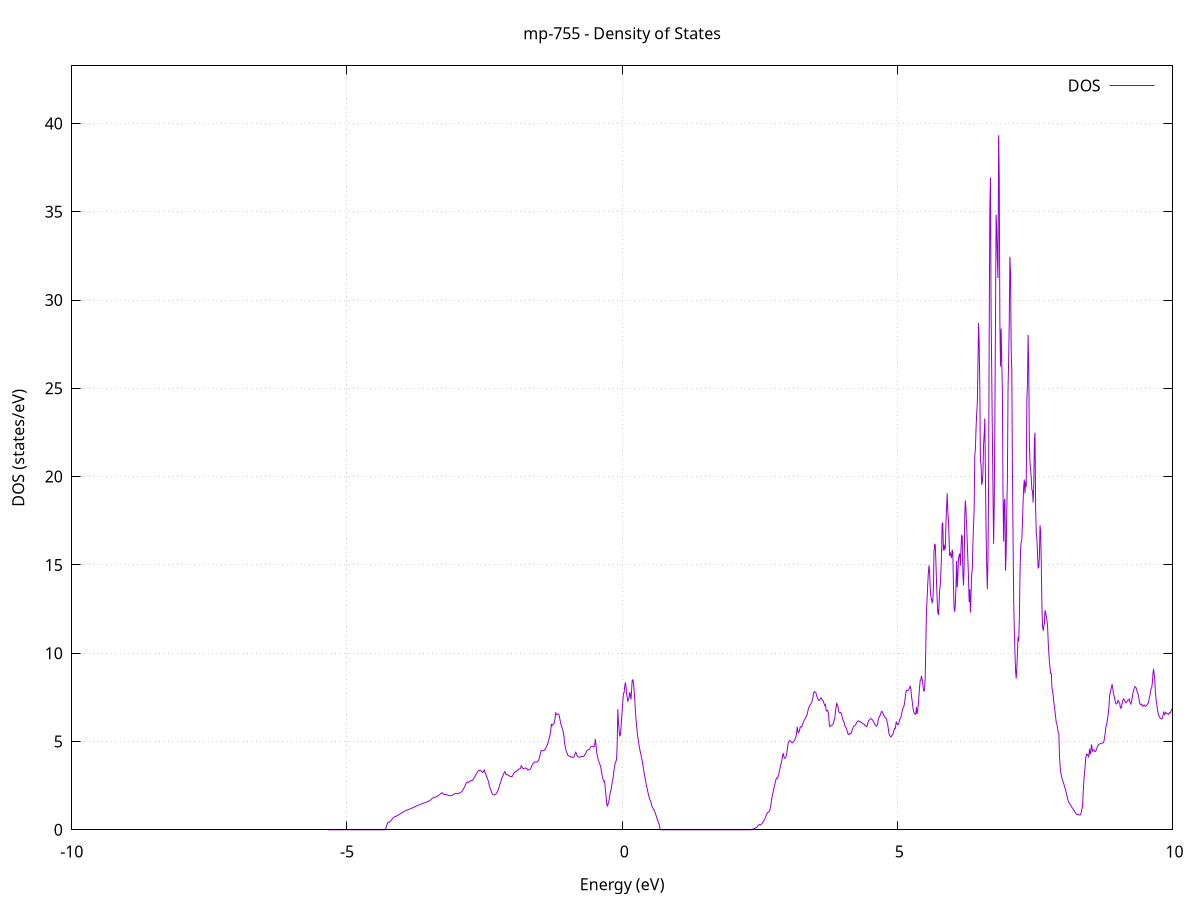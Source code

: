 set title 'mp-755 - Density of States'
set xlabel 'Energy (eV)'
set ylabel 'DOS (states/eV)'
set grid
set xrange [-10:10]
set yrange [0:43.258]
set xzeroaxis lt -1
set terminal png size 800,600
set output 'mp-755_dos_gnuplot.png'
plot '-' using 1:2 with lines title 'DOS'
-5.356000 0.000000
-5.344600 0.000000
-5.333200 0.000000
-5.321800 0.000000
-5.310400 0.000000
-5.299000 0.000000
-5.287600 0.000000
-5.276200 0.000000
-5.264800 0.000000
-5.253400 0.000000
-5.242000 0.000000
-5.230600 0.000000
-5.219200 0.000000
-5.207800 0.000000
-5.196400 0.000000
-5.185000 0.000000
-5.173600 0.000000
-5.162200 0.000000
-5.150900 0.000000
-5.139500 0.000000
-5.128100 0.000000
-5.116700 0.000000
-5.105300 0.000000
-5.093900 0.000000
-5.082500 0.000000
-5.071100 0.000000
-5.059700 0.000000
-5.048300 0.000000
-5.036900 0.000000
-5.025500 0.000000
-5.014100 0.000000
-5.002700 0.000000
-4.991300 0.000000
-4.979900 0.000000
-4.968500 0.000000
-4.957100 0.000000
-4.945700 0.000000
-4.934300 0.000000
-4.922900 0.000000
-4.911500 0.000000
-4.900100 0.000000
-4.888700 0.000000
-4.877300 0.000000
-4.865900 0.000000
-4.854500 0.000000
-4.843100 0.000000
-4.831700 0.000000
-4.820300 0.000000
-4.808900 0.000000
-4.797500 0.000000
-4.786100 0.000000
-4.774700 0.000000
-4.763300 0.000000
-4.751900 0.000000
-4.740500 0.000000
-4.729100 0.000000
-4.717700 0.000000
-4.706300 0.000000
-4.694900 0.000000
-4.683500 0.000000
-4.672100 0.000000
-4.660700 0.000000
-4.649300 0.000000
-4.637900 0.000000
-4.626500 0.000000
-4.615100 0.000000
-4.603700 0.000000
-4.592300 0.000000
-4.580900 0.000000
-4.569500 0.000000
-4.558100 0.000000
-4.546700 0.000000
-4.535300 0.000000
-4.523900 0.000000
-4.512500 0.000000
-4.501100 0.000000
-4.489700 0.000000
-4.478300 0.000000
-4.466900 0.000000
-4.455500 0.000000
-4.444100 0.000000
-4.432700 0.000000
-4.421300 0.000000
-4.409900 0.000000
-4.398500 0.000000
-4.387100 0.000000
-4.375700 0.000000
-4.364300 0.000000
-4.352900 0.000000
-4.341500 0.000000
-4.330100 0.000000
-4.318700 0.000100
-4.307300 0.021400
-4.295900 0.078600
-4.284500 0.171800
-4.273100 0.289800
-4.261800 0.394700
-4.250400 0.425100
-4.239000 0.434200
-4.227600 0.433100
-4.216200 0.471300
-4.204800 0.511600
-4.193400 0.553000
-4.182000 0.595300
-4.170600 0.637700
-4.159200 0.676100
-4.147800 0.709000
-4.136400 0.732800
-4.125000 0.746000
-4.113600 0.761300
-4.102200 0.775400
-4.090800 0.791000
-4.079400 0.809000
-4.068000 0.829800
-4.056600 0.852000
-4.045200 0.874800
-4.033800 0.897700
-4.022400 0.920500
-4.011000 0.943500
-3.999600 0.966900
-3.988200 0.989900
-3.976800 1.011800
-3.965400 1.032500
-3.954000 1.049900
-3.942600 1.066700
-3.931200 1.085300
-3.919800 1.101800
-3.908400 1.115600
-3.897000 1.128300
-3.885600 1.141800
-3.874200 1.156600
-3.862800 1.171100
-3.851400 1.185300
-3.840000 1.199200
-3.828600 1.213400
-3.817200 1.228500
-3.805800 1.244400
-3.794400 1.260800
-3.783000 1.277800
-3.771600 1.295500
-3.760200 1.313600
-3.748800 1.331400
-3.737400 1.348400
-3.726000 1.364300
-3.714600 1.379300
-3.703200 1.393400
-3.691800 1.408800
-3.680400 1.423700
-3.669000 1.438200
-3.657600 1.452400
-3.646200 1.466500
-3.634800 1.480100
-3.623400 1.492400
-3.612000 1.504000
-3.600600 1.515800
-3.589200 1.528400
-3.577800 1.541700
-3.566400 1.555400
-3.555000 1.569600
-3.543600 1.584300
-3.532200 1.599300
-3.520800 1.614500
-3.509400 1.629800
-3.498000 1.645300
-3.486600 1.669300
-3.475200 1.703700
-3.463800 1.744400
-3.452400 1.776400
-3.441000 1.798500
-3.429600 1.812700
-3.418200 1.825100
-3.406800 1.835800
-3.395400 1.845400
-3.384000 1.866700
-3.372600 1.886300
-3.361300 1.903700
-3.349900 1.917200
-3.338500 1.936700
-3.327100 1.962400
-3.315700 1.991600
-3.304300 2.022900
-3.292900 2.056200
-3.281500 2.086200
-3.270100 2.096300
-3.258700 2.058600
-3.247300 2.010700
-3.235900 1.995500
-3.224500 2.006000
-3.213100 2.010700
-3.201700 1.998300
-3.190300 1.985200
-3.178900 1.971000
-3.167500 1.957100
-3.156100 1.944300
-3.144700 1.934600
-3.133300 1.928000
-3.121900 1.927400
-3.110500 1.929300
-3.099100 1.937900
-3.087700 1.954300
-3.076300 1.975500
-3.064900 1.999200
-3.053500 2.025300
-3.042100 2.042100
-3.030700 2.049300
-3.019300 2.052300
-3.007900 2.046100
-2.996500 2.042800
-2.985100 2.042700
-2.973700 2.054000
-2.962300 2.070000
-2.950900 2.087700
-2.939500 2.106100
-2.928100 2.126800
-2.916700 2.155900
-2.905300 2.200400
-2.893900 2.256300
-2.882500 2.310300
-2.871100 2.370800
-2.859700 2.442000
-2.848300 2.525700
-2.836900 2.621300
-2.825500 2.685200
-2.814100 2.704600
-2.802700 2.687800
-2.791300 2.686600
-2.779900 2.708200
-2.768500 2.748400
-2.757100 2.779700
-2.745700 2.780300
-2.734300 2.775700
-2.722900 2.790300
-2.711500 2.826200
-2.700100 2.880300
-2.688700 2.954600
-2.677300 3.006800
-2.665900 3.061400
-2.654500 3.145500
-2.643100 3.203700
-2.631700 3.264300
-2.620300 3.312000
-2.608900 3.346100
-2.597500 3.367100
-2.586100 3.374700
-2.574700 3.370100
-2.563300 3.339700
-2.551900 3.303300
-2.540500 3.253000
-2.529100 3.258200
-2.517700 3.307900
-2.506300 3.385800
-2.494900 3.285400
-2.483500 3.186300
-2.472200 3.096700
-2.460800 3.000400
-2.449400 2.901700
-2.438000 2.808500
-2.426600 2.721200
-2.415200 2.507800
-2.403800 2.407800
-2.392400 2.306800
-2.381000 2.204100
-2.369600 2.100900
-2.358200 2.023000
-2.346800 1.984300
-2.335400 1.978800
-2.324000 1.981200
-2.312600 1.989900
-2.301200 2.005800
-2.289800 2.033600
-2.278400 2.086500
-2.267000 2.152100
-2.255600 2.226300
-2.244200 2.322600
-2.232800 2.455200
-2.221400 2.577900
-2.210000 2.684800
-2.198600 2.803900
-2.187200 2.911800
-2.175800 3.006900
-2.164400 3.072600
-2.153000 3.161800
-2.141600 3.253700
-2.130200 3.294100
-2.118800 3.199700
-2.107400 3.128600
-2.096000 3.120400
-2.084600 3.126500
-2.073200 3.101500
-2.061800 3.065600
-2.050400 3.043300
-2.039000 3.031300
-2.027600 3.020200
-2.016200 3.012200
-2.004800 3.010100
-1.993400 3.039300
-1.982000 3.117700
-1.970600 3.188600
-1.959200 3.237500
-1.947800 3.264600
-1.936400 3.278600
-1.925000 3.307400
-1.913600 3.336700
-1.902200 3.363600
-1.890800 3.393300
-1.879400 3.438200
-1.868000 3.444600
-1.856600 3.445800
-1.845200 3.485300
-1.833800 3.624900
-1.822400 3.590300
-1.811000 3.496000
-1.799600 3.471500
-1.788200 3.465000
-1.776800 3.482200
-1.765400 3.499700
-1.754000 3.493300
-1.742600 3.482900
-1.731200 3.460900
-1.719800 3.427900
-1.708400 3.375300
-1.697000 3.396800
-1.685600 3.404300
-1.674200 3.417800
-1.662800 3.457200
-1.651400 3.528000
-1.640000 3.622200
-1.628600 3.715200
-1.617200 3.753900
-1.605800 3.793300
-1.594400 3.828600
-1.583000 3.837800
-1.571700 3.836300
-1.560300 3.829600
-1.548900 3.836500
-1.537500 3.860700
-1.526100 3.901200
-1.514700 3.959200
-1.503300 4.083700
-1.491900 4.234300
-1.480500 4.386500
-1.469100 4.489000
-1.457700 4.492600
-1.446300 4.473100
-1.434900 4.471100
-1.423500 4.482400
-1.412100 4.508700
-1.400700 4.546800
-1.389300 4.614500
-1.377900 4.691700
-1.366500 4.762500
-1.355100 4.843700
-1.343700 4.965600
-1.332300 5.105900
-1.320900 5.255600
-1.309500 5.415900
-1.298100 5.576100
-1.286700 5.994600
-1.275300 5.887000
-1.263900 5.924400
-1.252500 5.998100
-1.241100 6.004800
-1.229700 6.090200
-1.218300 6.329200
-1.206900 6.650400
-1.195500 6.520300
-1.184100 6.535400
-1.172700 6.550500
-1.161300 6.556300
-1.149900 6.526000
-1.138500 6.402400
-1.127100 6.198800
-1.115700 6.020800
-1.104300 5.890000
-1.092900 5.798700
-1.081500 5.674400
-1.070100 5.544300
-1.058700 5.313400
-1.047300 4.948700
-1.035900 4.750500
-1.024500 4.555400
-1.013100 4.427900
-1.001700 4.353200
-0.990300 4.239500
-0.978900 4.194500
-0.967500 4.175300
-0.956100 4.172200
-0.944700 4.168000
-0.933300 4.123400
-0.921900 4.129700
-0.910500 4.125200
-0.899100 4.102200
-0.887700 4.100300
-0.876300 4.125700
-0.864900 4.202000
-0.853500 4.337400
-0.842100 4.393800
-0.830700 4.304100
-0.819300 4.203200
-0.807900 4.147700
-0.796500 4.124700
-0.785100 4.116300
-0.773700 4.107300
-0.762300 4.114800
-0.750900 4.139300
-0.739500 4.154600
-0.728100 4.149000
-0.716700 4.156800
-0.705300 4.151100
-0.693900 4.169000
-0.682600 4.224000
-0.671200 4.274200
-0.659800 4.350500
-0.648400 4.440600
-0.637000 4.495800
-0.625600 4.517000
-0.614200 4.532100
-0.602800 4.545300
-0.591400 4.575700
-0.580000 4.632100
-0.568600 4.708200
-0.557200 4.727600
-0.545800 4.733000
-0.534400 4.721800
-0.523000 4.688800
-0.511600 4.697000
-0.500200 4.760300
-0.488800 5.135100
-0.477400 4.920100
-0.466000 4.449700
-0.454600 4.252600
-0.443200 4.109100
-0.431800 3.942500
-0.420400 3.830900
-0.409000 3.737500
-0.397600 3.653800
-0.386200 3.494000
-0.374800 3.282800
-0.363400 3.082600
-0.352000 2.914200
-0.340600 2.791600
-0.329200 2.732200
-0.317800 2.753100
-0.306400 2.317200
-0.295000 1.998900
-0.283600 1.589000
-0.272200 1.346700
-0.260800 1.387700
-0.249400 1.535100
-0.238000 1.672600
-0.226600 1.878600
-0.215200 2.117800
-0.203800 2.204700
-0.192400 2.454600
-0.181000 2.689900
-0.169600 2.841200
-0.158200 3.123800
-0.146800 3.380900
-0.135400 3.629600
-0.124000 3.796600
-0.112600 3.870800
-0.101200 4.000800
-0.089800 4.860700
-0.078400 6.832100
-0.067000 6.108800
-0.055600 5.654300
-0.044200 5.319900
-0.032800 5.350000
-0.021400 5.760900
-0.010000 6.279400
0.001400 6.802800
0.012800 7.283500
0.024200 7.717100
0.035600 7.769500
0.047000 8.120300
0.058400 8.342200
0.069800 8.098800
0.081200 7.712100
0.092600 7.478600
0.104000 7.283600
0.115400 7.368200
0.126800 7.509600
0.138200 7.795500
0.149600 7.586100
0.161000 7.386100
0.172400 7.953600
0.183800 8.477000
0.195200 8.492700
0.206600 8.302100
0.217900 7.862300
0.229300 7.354700
0.240700 6.740500
0.252100 6.238100
0.263500 5.846200
0.274900 5.507800
0.286300 5.218400
0.297700 4.976900
0.309100 4.751000
0.320500 4.552700
0.331900 4.385200
0.343300 4.230300
0.354700 4.057200
0.366100 3.879300
0.377500 3.644400
0.388900 3.426500
0.400300 3.216500
0.411700 3.024000
0.423100 2.818500
0.434500 2.622300
0.445900 2.440500
0.457300 2.287500
0.468700 2.119600
0.480100 1.966600
0.491500 1.829700
0.502900 1.715700
0.514300 1.658500
0.525700 1.528300
0.537100 1.397700
0.548500 1.283000
0.559900 1.229400
0.571300 1.163300
0.582700 1.089000
0.594100 1.007900
0.605500 0.910300
0.616900 0.810000
0.628300 0.689800
0.639700 0.584600
0.651100 0.491800
0.662500 0.403800
0.673900 0.283900
0.685300 0.106000
0.696700 0.011400
0.708100 0.000000
0.719500 0.000000
0.730900 0.000000
0.742300 0.000000
0.753700 0.000000
0.765100 0.000000
0.776500 0.000000
0.787900 0.000000
0.799300 0.000000
0.810700 0.000000
0.822100 0.000000
0.833500 0.000000
0.844900 0.000000
0.856300 0.000000
0.867700 0.000000
0.879100 0.000000
0.890500 0.000000
0.901900 0.000000
0.913300 0.000000
0.924700 0.000000
0.936100 0.000000
0.947500 0.000000
0.958900 0.000000
0.970300 0.000000
0.981700 0.000000
0.993100 0.000000
1.004500 0.000000
1.015900 0.000000
1.027300 0.000000
1.038700 0.000000
1.050100 0.000000
1.061500 0.000000
1.072900 0.000000
1.084300 0.000000
1.095700 0.000000
1.107000 0.000000
1.118400 0.000000
1.129800 0.000000
1.141200 0.000000
1.152600 0.000000
1.164000 0.000000
1.175400 0.000000
1.186800 0.000000
1.198200 0.000000
1.209600 0.000000
1.221000 0.000000
1.232400 0.000000
1.243800 0.000000
1.255200 0.000000
1.266600 0.000000
1.278000 0.000000
1.289400 0.000000
1.300800 0.000000
1.312200 0.000000
1.323600 0.000000
1.335000 0.000000
1.346400 0.000000
1.357800 0.000000
1.369200 0.000000
1.380600 0.000000
1.392000 0.000000
1.403400 0.000000
1.414800 0.000000
1.426200 0.000000
1.437600 0.000000
1.449000 0.000000
1.460400 0.000000
1.471800 0.000000
1.483200 0.000000
1.494600 0.000000
1.506000 0.000000
1.517400 0.000000
1.528800 0.000000
1.540200 0.000000
1.551600 0.000000
1.563000 0.000000
1.574400 0.000000
1.585800 0.000000
1.597200 0.000000
1.608600 0.000000
1.620000 0.000000
1.631400 0.000000
1.642800 0.000000
1.654200 0.000000
1.665600 0.000000
1.677000 0.000000
1.688400 0.000000
1.699800 0.000000
1.711200 0.000000
1.722600 0.000000
1.734000 0.000000
1.745400 0.000000
1.756800 0.000000
1.768200 0.000000
1.779600 0.000000
1.791000 0.000000
1.802400 0.000000
1.813800 0.000000
1.825200 0.000000
1.836600 0.000000
1.848000 0.000000
1.859400 0.000000
1.870800 0.000000
1.882200 0.000000
1.893600 0.000000
1.905000 0.000000
1.916400 0.000000
1.927800 0.000000
1.939200 0.000000
1.950600 0.000000
1.962000 0.000000
1.973400 0.000000
1.984800 0.000000
1.996200 0.000000
2.007500 0.000000
2.018900 0.000000
2.030300 0.000000
2.041700 0.000000
2.053100 0.000000
2.064500 0.000000
2.075900 0.000000
2.087300 0.000000
2.098700 0.000000
2.110100 0.000000
2.121500 0.000000
2.132900 0.000000
2.144300 0.000000
2.155700 0.000000
2.167100 0.000000
2.178500 0.000000
2.189900 0.000000
2.201300 0.000000
2.212700 0.000000
2.224100 0.000000
2.235500 0.000000
2.246900 0.000000
2.258300 0.000000
2.269700 0.000000
2.281100 0.000000
2.292500 0.000000
2.303900 0.000000
2.315300 0.000000
2.326700 0.001200
2.338100 0.005100
2.349500 0.011700
2.360900 0.021100
2.372300 0.032300
2.383700 0.044700
2.395100 0.058300
2.406500 0.073000
2.417900 0.089000
2.429300 0.106000
2.440700 0.124300
2.452100 0.143700
2.463500 0.209600
2.474900 0.262200
2.486300 0.285600
2.497700 0.293400
2.509100 0.268900
2.520500 0.280200
2.531900 0.319900
2.543300 0.365100
2.554700 0.414600
2.566100 0.468400
2.577500 0.527300
2.588900 0.593700
2.600300 0.667800
2.611700 0.761900
2.623100 0.855300
2.634500 0.929000
2.645900 0.983400
2.657300 0.994100
2.668700 1.013100
2.680100 1.089900
2.691500 1.225300
2.702900 1.419400
2.714300 1.667700
2.725700 1.889400
2.737100 2.060200
2.748500 2.214700
2.759900 2.373100
2.771300 2.533000
2.782700 2.693600
2.794100 2.846200
2.805500 2.923700
2.816900 2.901400
2.828300 2.960700
2.839700 3.062000
2.851100 3.237200
2.862500 3.406000
2.873900 3.566700
2.885300 3.718300
2.896600 3.855900
2.908000 4.024500
2.919400 4.268800
2.930800 4.305700
2.942200 4.096200
2.953600 4.041400
2.965000 4.061100
2.976400 4.126600
2.987800 4.266800
2.999200 4.514700
3.010600 4.801800
3.022000 4.954800
3.033400 5.029700
3.044800 5.057500
3.056200 5.018800
3.067600 4.999400
3.079000 4.940800
3.090400 4.915700
3.101800 4.952700
3.113200 4.987800
3.124600 5.030800
3.136000 5.101900
3.147400 5.192900
3.158800 5.259600
3.170200 5.492500
3.181600 5.828600
3.193000 5.554200
3.204400 5.486300
3.215800 5.541100
3.227200 5.696100
3.238600 5.831900
3.250000 5.834500
3.261400 5.819700
3.272800 5.907600
3.284200 6.017500
3.295600 6.110200
3.307000 6.190400
3.318400 6.262100
3.329800 6.330800
3.341200 6.392200
3.352600 6.454200
3.364000 6.561000
3.375400 6.737200
3.386800 6.877500
3.398200 6.959500
3.409600 7.045300
3.421000 7.096900
3.432400 7.147800
3.443800 7.214900
3.455200 7.326800
3.466600 7.491700
3.478000 7.722300
3.489400 7.821000
3.500800 7.795000
3.512200 7.789200
3.523600 7.734100
3.535000 7.578900
3.546400 7.471900
3.557800 7.397100
3.569200 7.335700
3.580600 7.323900
3.592000 7.362200
3.603400 7.445100
3.614800 7.473200
3.626200 7.420300
3.637600 7.344000
3.649000 7.323000
3.660400 7.205300
3.671800 7.118100
3.683200 7.029400
3.694600 7.085900
3.706000 6.779400
3.717400 6.722700
3.728800 6.770500
3.740200 6.725800
3.751600 6.506500
3.763000 6.013300
3.774400 5.839500
3.785800 5.868400
3.797100 5.893600
3.808500 5.922700
3.819900 5.931800
3.831300 5.980800
3.842700 6.084200
3.854100 6.232800
3.865500 6.360200
3.876900 6.748800
3.888300 6.940000
3.899700 7.188600
3.911100 7.043300
3.922500 6.972800
3.933900 6.709200
3.945300 6.640800
3.956700 6.618100
3.968100 6.648800
3.979500 6.612600
3.990900 6.491000
4.002300 6.309300
4.013700 6.210300
4.025100 6.139000
4.036500 6.064600
4.047900 5.863500
4.059300 5.831400
4.070700 5.763700
4.082100 5.646900
4.093500 5.534500
4.104900 5.417300
4.116300 5.393500
4.127700 5.439900
4.139100 5.442900
4.150500 5.428500
4.161900 5.477400
4.173300 5.573100
4.184700 5.679000
4.196100 5.788900
4.207500 5.859600
4.218900 5.885100
4.230300 5.910500
4.241700 5.943200
4.253100 6.019900
4.264500 6.082600
4.275900 6.150900
4.287300 6.164100
4.298700 6.173400
4.310100 6.126700
4.321500 6.100200
4.332900 6.116800
4.344300 6.093600
4.355700 6.043200
4.367100 6.039500
4.378500 6.007300
4.389900 5.985900
4.401300 5.958700
4.412700 5.900100
4.424100 5.893200
4.435500 5.863800
4.446900 5.849100
4.458300 5.937600
4.469700 6.101400
4.481100 6.188900
4.492500 6.225700
4.503900 6.261200
4.515300 6.296400
4.526700 6.285900
4.538100 6.259400
4.549500 6.206100
4.560900 6.164300
4.572300 6.102500
4.583700 6.015900
4.595100 5.958200
4.606500 5.898600
4.617900 5.861200
4.629300 5.900800
4.640700 5.970300
4.652100 6.201000
4.663500 6.334600
4.674900 6.402200
4.686200 6.470100
4.697600 6.575200
4.709000 6.686200
4.720400 6.700900
4.731800 6.642000
4.743200 6.562800
4.754600 6.478700
4.766000 6.426800
4.777400 6.344200
4.788800 6.325400
4.800200 6.301800
4.811600 6.144000
4.823000 6.005900
4.834400 5.764600
4.845800 5.484200
4.857200 5.365500
4.868600 5.304900
4.880000 5.253500
4.891400 5.280300
4.902800 5.347000
4.914200 5.399100
4.925600 5.477800
4.937000 5.612900
4.948400 5.744800
4.959800 5.719300
4.971200 5.915800
4.982600 6.132400
4.994000 6.017700
5.005400 5.946300
5.016800 5.962300
5.028200 6.046100
5.039600 6.210900
5.051000 6.285600
5.062400 6.340600
5.073800 6.482400
5.085200 6.678700
5.096600 6.821200
5.108000 6.934100
5.119400 6.994000
5.130800 7.168000
5.142200 7.445600
5.153600 7.747800
5.165000 7.894300
5.176400 7.883000
5.187800 7.868800
5.199200 7.918100
5.210600 7.967000
5.222000 8.001700
5.233400 8.154800
5.244800 8.029300
5.256200 7.580600
5.267600 7.345000
5.279000 7.047900
5.290400 6.772500
5.301800 6.637700
5.313200 6.596700
5.324600 6.539800
5.336000 6.589900
5.347400 6.950400
5.358800 6.555000
5.370200 6.764300
5.381600 7.099100
5.393000 7.598800
5.404400 8.071100
5.415800 8.456500
5.427200 8.475600
5.438600 8.717000
5.450000 8.493000
5.461400 8.318400
5.472800 7.964200
5.484200 7.827800
5.495600 7.976900
5.507000 8.656500
5.518400 10.455100
5.529800 12.379500
5.541200 13.102800
5.552600 13.889900
5.564000 14.556800
5.575400 14.977100
5.586700 14.566000
5.598100 13.680200
5.609500 13.196000
5.620900 13.071900
5.632300 12.862400
5.643700 12.934400
5.655100 13.672900
5.666500 15.759200
5.677900 16.168900
5.689300 16.139100
5.700700 15.216100
5.712100 14.023100
5.723500 13.100700
5.734900 12.305200
5.746300 12.174900
5.757700 12.686300
5.769100 13.559900
5.780500 13.844600
5.791900 14.660500
5.803300 15.541500
5.814700 17.314300
5.826100 17.392200
5.837500 15.821500
5.848900 16.145700
5.860300 15.873500
5.871700 15.937900
5.883100 17.299000
5.894500 18.186400
5.905900 19.057300
5.917300 18.009400
5.928700 17.602000
5.940100 16.512900
5.951500 15.504700
5.962900 15.711000
5.974300 15.553000
5.985700 15.396300
5.997100 15.863400
6.008500 15.666500
6.019900 13.838700
6.031300 12.572100
6.042700 12.343400
6.054100 12.728200
6.065500 13.778100
6.076900 15.226400
6.088300 13.728100
6.099700 14.336300
6.111100 15.338700
6.122500 15.532900
6.133900 15.647500
6.145300 14.947500
6.156700 15.914400
6.168100 16.697900
6.179500 16.618400
6.190900 14.509800
6.202300 13.833600
6.213700 14.837700
6.225100 17.780500
6.236500 18.647800
6.247900 18.117200
6.259300 17.246800
6.270700 16.260300
6.282100 15.286300
6.293500 14.265600
6.304900 12.904600
6.316300 13.617600
6.327700 12.302000
6.339100 13.299100
6.350500 14.474700
6.361900 14.730700
6.373300 16.201000
6.384700 17.211200
6.396100 18.158700
6.407500 21.172900
6.418900 21.580300
6.430300 22.714300
6.441700 23.530500
6.453100 24.119500
6.464500 26.220300
6.475800 28.698800
6.487200 27.586700
6.498600 25.048000
6.510000 20.845600
6.521400 20.714500
6.532800 19.536900
6.544200 19.673300
6.555600 20.173800
6.567000 21.814700
6.578400 22.389900
6.589800 23.292900
6.601200 19.947100
6.612600 16.940400
6.624000 14.978500
6.635400 13.631000
6.646800 15.222500
6.658200 19.416300
6.669600 28.136100
6.681000 35.114000
6.692400 36.934100
6.703800 29.283400
6.715200 25.912400
6.726600 22.431900
6.738000 19.198700
6.749400 16.194400
6.760800 18.363000
6.772200 23.038400
6.783600 28.762700
6.795000 34.831800
6.806400 33.981000
6.817800 32.372400
6.829200 31.241300
6.840600 39.325900
6.852000 36.827900
6.863400 28.723300
6.874800 26.239500
6.886200 28.377100
6.897600 26.420800
6.909000 24.886400
6.920400 18.990100
6.931800 16.319600
6.943200 18.586600
6.954600 18.740000
6.966000 14.669400
6.977400 15.680400
6.988800 18.006200
7.000200 19.895400
7.011600 24.977600
7.023000 26.566000
7.034400 28.922100
7.045800 32.449400
7.057200 31.518100
7.068600 27.187000
7.080000 26.029700
7.091400 20.405300
7.102800 16.477800
7.114200 13.055300
7.125600 11.289400
7.137000 10.074300
7.148400 9.030300
7.159800 8.571500
7.171200 9.158400
7.182600 10.024000
7.194000 10.938600
7.205400 10.670300
7.216800 11.856200
7.228200 14.339000
7.239600 15.862900
7.251000 16.305600
7.262400 16.446000
7.273800 17.384600
7.285200 18.593900
7.296600 19.436900
7.308000 19.835300
7.319400 19.043800
7.330800 19.713300
7.342200 19.422700
7.353600 24.349900
7.365000 25.228100
7.376300 28.021000
7.387700 26.280400
7.399100 21.878000
7.410500 20.818600
7.421900 20.410000
7.433300 19.957700
7.444700 19.258800
7.456100 19.187000
7.467500 18.530100
7.478900 19.424100
7.490300 21.970800
7.501700 22.490900
7.513100 18.155100
7.524500 16.793100
7.535900 16.508000
7.547300 15.589400
7.558700 14.824600
7.570100 14.847100
7.581500 15.458300
7.592900 17.247800
7.604300 16.864400
7.615700 15.118800
7.627100 12.713000
7.638500 11.518500
7.649900 11.272800
7.661300 11.521200
7.672700 11.698200
7.684100 12.424100
7.695500 12.303300
7.706900 12.083700
7.718300 11.877000
7.729700 11.539100
7.741100 10.678400
7.752500 10.013400
7.763900 9.499200
7.775300 9.163900
7.786700 8.855600
7.798100 8.852300
7.809500 8.044800
7.820900 7.830100
7.832300 7.591000
7.843700 7.204800
7.855100 6.981700
7.866500 6.650400
7.877900 6.328600
7.889300 6.065100
7.900700 5.968400
7.912100 5.750200
7.923500 5.514600
7.934900 5.422300
7.946300 4.185300
7.957700 3.610700
7.969100 3.266100
7.980500 3.068100
7.991900 2.913600
8.003300 2.787800
8.014700 2.701000
8.026100 2.591700
8.037500 2.466100
8.048900 2.349000
8.060300 2.219000
8.071700 2.066400
8.083100 1.907100
8.094500 1.752500
8.105900 1.631300
8.117300 1.543900
8.128700 1.480500
8.140100 1.427200
8.151500 1.380700
8.162900 1.324000
8.174300 1.261400
8.185700 1.207200
8.197100 1.153600
8.208500 1.098500
8.219900 1.042100
8.231300 0.984900
8.242700 0.920400
8.254100 0.886500
8.265400 0.879800
8.276800 0.873200
8.288200 0.859800
8.299600 0.850500
8.311000 0.839700
8.322400 0.836200
8.333800 0.886700
8.345200 1.018200
8.356600 1.218900
8.368000 1.513200
8.379400 2.216200
8.390800 2.829100
8.402200 3.222000
8.413600 3.653600
8.425000 4.090800
8.436400 4.284000
8.447800 4.245600
8.459200 4.259700
8.470600 4.122200
8.482000 4.187000
8.493400 4.590400
8.504800 4.280700
8.516200 4.361600
8.527600 4.833900
8.539000 4.600100
8.550400 4.447900
8.561800 4.516800
8.573200 4.521800
8.584600 4.452200
8.596000 4.427300
8.607400 4.462200
8.618800 4.561000
8.630200 4.660000
8.641600 4.734200
8.653000 4.808200
8.664400 4.830900
8.675800 4.855900
8.687200 4.875400
8.698600 4.887000
8.710000 4.906900
8.721400 4.903800
8.732800 4.911600
8.744200 4.938100
8.755600 5.028400
8.767000 5.242100
8.778400 5.518800
8.789800 5.794000
8.801200 5.950800
8.812600 6.135600
8.824000 6.392400
8.835400 6.646400
8.846800 7.034100
8.858200 7.616000
8.869600 7.771200
8.881000 7.926700
8.892400 8.115600
8.903800 8.239800
8.915200 7.999400
8.926600 7.699400
8.938000 7.596100
8.949400 7.414300
8.960800 7.269000
8.972200 7.152300
8.983600 7.121600
8.995000 7.158900
9.006400 7.310300
9.017800 7.317600
9.029200 7.212400
9.040600 7.176400
9.052000 6.921700
9.063400 6.877700
9.074800 6.980100
9.086200 7.158700
9.097600 7.316000
9.109000 7.405100
9.120400 7.367100
9.131800 7.314000
9.143200 7.235800
9.154600 7.189800
9.165900 7.233800
9.177300 7.280800
9.188700 7.336700
9.200100 7.350200
9.211500 7.400400
9.222900 7.242400
9.234300 7.210600
9.245700 7.126900
9.257100 7.290300
9.268500 7.496800
9.279900 7.732000
9.291300 7.869100
9.302700 8.000200
9.314100 8.093100
9.325500 8.109900
9.336900 8.050300
9.348300 7.929800
9.359700 7.789200
9.371100 7.738700
9.382500 7.602000
9.393900 7.337600
9.405300 7.149500
9.416700 7.101000
9.428100 7.075100
9.439500 7.114200
9.450900 7.019500
9.462300 6.993300
9.473700 7.036000
9.485100 7.072600
9.496500 7.019900
9.507900 6.990000
9.519300 7.001200
9.530700 7.061600
9.542100 7.106700
9.553500 7.145900
9.564900 7.239300
9.576300 7.416400
9.587700 7.589100
9.599100 7.770800
9.610500 7.997600
9.621900 8.043400
9.633300 8.309800
9.644700 8.813800
9.656100 9.109900
9.667500 8.788800
9.678900 8.427600
9.690300 7.756500
9.701700 7.379300
9.713100 7.160400
9.724500 6.831800
9.735900 6.662000
9.747300 6.515800
9.758700 6.413900
9.770100 6.344600
9.781500 6.302000
9.792900 6.292200
9.804300 6.277500
9.815700 6.324400
9.827100 6.444100
9.838500 6.657400
9.849900 6.597000
9.861300 6.519200
9.872700 6.645700
9.884100 6.609800
9.895500 6.603300
9.906900 6.566900
9.918300 6.558700
9.929700 6.533500
9.941100 6.604800
9.952500 6.640300
9.963900 6.628800
9.975300 6.747000
9.986700 6.814700
9.998100 6.849800
10.009500 6.918200
10.020900 6.956400
10.032300 6.828100
10.043700 6.745700
10.055000 6.773700
10.066400 6.928400
10.077800 7.140900
10.089200 7.260900
10.100600 7.275700
10.112000 7.367400
10.123400 7.404300
10.134800 7.397600
10.146200 7.208900
10.157600 7.061300
10.169000 6.922800
10.180400 6.822400
10.191800 6.775200
10.203200 6.564200
10.214600 6.373600
10.226000 6.207100
10.237400 6.103900
10.248800 6.043700
10.260200 5.981500
10.271600 5.892300
10.283000 5.795400
10.294400 5.723700
10.305800 5.717200
10.317200 5.742800
10.328600 5.778700
10.340000 5.816600
10.351400 5.848300
10.362800 5.838100
10.374200 5.836100
10.385600 5.797300
10.397000 5.779000
10.408400 5.842100
10.419800 5.872800
10.431200 5.882200
10.442600 5.907500
10.454000 5.942200
10.465400 5.993000
10.476800 6.063100
10.488200 6.112200
10.499600 6.195700
10.511000 6.323400
10.522400 6.444500
10.533800 6.589300
10.545200 6.732800
10.556600 6.819700
10.568000 6.925900
10.579400 7.105900
10.590800 7.067800
10.602200 6.983800
10.613600 6.932100
10.625000 6.861000
10.636400 6.624400
10.647800 6.372000
10.659200 6.210100
10.670600 6.135500
10.682000 6.092800
10.693400 6.060000
10.704800 5.984100
10.716200 5.926700
10.727600 5.892400
10.739000 5.958400
10.750400 6.105900
10.761800 6.149400
10.773200 6.168600
10.784600 6.174300
10.796000 6.128400
10.807400 6.060700
10.818800 5.992600
10.830200 5.923200
10.841600 5.917100
10.853000 5.986400
10.864400 6.072600
10.875800 5.951200
10.887200 5.784400
10.898600 5.788000
10.910000 5.780300
10.921400 5.781200
10.932800 5.802200
10.944200 5.829600
10.955500 5.791900
10.966900 5.781100
10.978300 5.830800
10.989700 5.853200
11.001100 5.867700
11.012500 5.846500
11.023900 5.730600
11.035300 5.684400
11.046700 5.674500
11.058100 5.701900
11.069500 5.823700
11.080900 5.744800
11.092300 5.654000
11.103700 5.626300
11.115100 5.602300
11.126500 5.607600
11.137900 5.640400
11.149300 5.712000
11.160700 5.802700
11.172100 5.880000
11.183500 5.892900
11.194900 5.836900
11.206300 5.802400
11.217700 5.818500
11.229100 5.840400
11.240500 5.810700
11.251900 5.719700
11.263300 5.539400
11.274700 5.408900
11.286100 5.134100
11.297500 5.029700
11.308900 4.956600
11.320300 4.964100
11.331700 4.951300
11.343100 5.009000
11.354500 5.248400
11.365900 5.508900
11.377300 5.725200
11.388700 5.953500
11.400100 6.176500
11.411500 6.562800
11.422900 6.919300
11.434300 7.192800
11.445700 7.556900
11.457100 7.907000
11.468500 8.205000
11.479900 8.506000
11.491300 8.671200
11.502700 8.785100
11.514100 8.967100
11.525500 9.018200
11.536900 9.074000
11.548300 9.016100
11.559700 8.945600
11.571100 8.966000
11.582500 8.803500
11.593900 8.607100
11.605300 8.407700
11.616700 8.151800
11.628100 7.973600
11.639500 7.809000
11.650900 7.631800
11.662300 7.626700
11.673700 7.728200
11.685100 7.726200
11.696500 7.680500
11.707900 7.652500
11.719300 7.645500
11.730700 7.677900
11.742100 7.747000
11.753500 7.831200
11.764900 7.864000
11.776300 7.878900
11.787700 7.800800
11.799100 7.779300
11.810500 7.762100
11.821900 7.635900
11.833300 7.517600
11.844600 7.428500
11.856000 7.455000
11.867400 7.322100
11.878800 7.225200
11.890200 7.192800
11.901600 7.198700
11.913000 7.187600
11.924400 7.192700
11.935800 7.230400
11.947200 7.334600
11.958600 7.438700
11.970000 7.581800
11.981400 7.632000
11.992800 7.740400
12.004200 7.921300
12.015600 7.908200
12.027000 7.957500
12.038400 8.018000
12.049800 8.009100
12.061200 7.966400
12.072600 7.987800
12.084000 8.029500
12.095400 8.191700
12.106800 8.280300
12.118200 8.223600
12.129600 7.832500
12.141000 7.447700
12.152400 6.929000
12.163800 6.502100
12.175200 6.227300
12.186600 5.887500
12.198000 5.690900
12.209400 5.502600
12.220800 5.333400
12.232200 5.222000
12.243600 5.155300
12.255000 5.130700
12.266400 4.971400
12.277800 4.823400
12.289200 4.723100
12.300600 4.690500
12.312000 4.644200
12.323400 4.600900
12.334800 4.520700
12.346200 4.417700
12.357600 4.348600
12.369000 4.308300
12.380400 4.305800
12.391800 4.338100
12.403200 4.373700
12.414600 4.320600
12.426000 4.252600
12.437400 4.237300
12.448800 4.252500
12.460200 4.280400
12.471600 4.289500
12.483000 4.268900
12.494400 4.270700
12.505800 4.284500
12.517200 4.315200
12.528600 4.306200
12.540000 4.291200
12.551400 4.292400
12.562800 4.265000
12.574200 4.188800
12.585600 4.101700
12.597000 4.041000
12.608400 3.931100
12.619800 3.864700
12.631200 3.804500
12.642600 3.748100
12.654000 3.700900
12.665400 3.655600
12.676800 3.600600
12.688200 3.564000
12.699600 3.821200
12.711000 3.756000
12.722400 3.703900
12.733800 3.603200
12.745100 4.163800
12.756500 3.509700
12.767900 3.382500
12.779300 3.233200
12.790700 3.113600
12.802100 3.054100
12.813500 3.029100
12.824900 3.024400
12.836300 3.062100
12.847700 3.120400
12.859100 3.186200
12.870500 3.280500
12.881900 3.405300
12.893300 3.605700
12.904700 3.794900
12.916100 3.954800
12.927500 3.951200
12.938900 3.756000
12.950300 3.707800
12.961700 3.578900
12.973100 3.488700
12.984500 3.382600
12.995900 3.279600
13.007300 3.207600
13.018700 3.160300
13.030100 3.126400
13.041500 3.096100
13.052900 3.058000
13.064300 3.026600
13.075700 2.999100
13.087100 2.991600
13.098500 2.995700
13.109900 2.994700
13.121300 2.985500
13.132700 2.956900
13.144100 2.903700
13.155500 2.863500
13.166900 2.849900
13.178300 2.749300
13.189700 2.683800
13.201100 2.639600
13.212500 2.625000
13.223900 2.637500
13.235300 2.669800
13.246700 2.710400
13.258100 2.755800
13.269500 2.804000
13.280900 2.852100
13.292300 2.899100
13.303700 2.969200
13.315100 3.125100
13.326500 3.115600
13.337900 3.067000
13.349300 3.050300
13.360700 3.044500
13.372100 3.025200
13.383500 3.004000
13.394900 2.973900
13.406300 2.942200
13.417700 2.914800
13.429100 2.891000
13.440500 2.871100
13.451900 2.856500
13.463300 2.849400
13.474700 2.851500
13.486100 2.869200
13.497500 2.905500
13.508900 2.953500
13.520300 2.990300
13.531700 3.000900
13.543100 3.013900
13.554500 3.040400
13.565900 3.078200
13.577300 3.121300
13.588700 3.171500
13.600100 3.236200
13.611500 3.311300
13.622900 3.397700
13.634200 3.499200
13.645600 3.586000
13.657000 3.700900
13.668400 3.865800
13.679800 4.071500
13.691200 4.250300
13.702600 4.399800
13.714000 4.706900
13.725400 5.139600
13.736800 5.388500
13.748200 5.423000
13.759600 5.315900
13.771000 5.080400
13.782400 4.902400
13.793800 4.715300
13.805200 4.556300
13.816600 4.491000
13.828000 4.399700
13.839400 4.178400
13.850800 4.112500
13.862200 4.105100
13.873600 4.099200
13.885000 4.079400
13.896400 4.084800
13.907800 4.120000
13.919200 4.189300
13.930600 4.286800
13.942000 4.404900
13.953400 4.576800
13.964800 4.753900
13.976200 4.977200
13.987600 5.089300
13.999000 5.316700
14.010400 5.485400
14.021800 5.602700
14.033200 5.724500
14.044600 5.847200
14.056000 5.915200
14.067400 5.979900
14.078800 6.037100
14.090200 6.087700
14.101600 6.138200
14.113000 6.188800
14.124400 6.186700
14.135800 6.201500
14.147200 6.301600
14.158600 6.276000
14.170000 6.168000
14.181400 6.090000
14.192800 6.037700
14.204200 6.049300
14.215600 6.049700
14.227000 6.019600
14.238400 5.927400
14.249800 5.823900
14.261200 5.797400
14.272600 5.834500
14.284000 5.960900
14.295400 6.131700
14.306800 6.105100
14.318200 6.218500
14.329600 6.340300
14.341000 6.490700
14.352400 6.686600
14.363800 6.877000
14.375200 7.063200
14.386600 7.283200
14.398000 7.430600
14.409400 7.522000
14.420800 7.686300
14.432200 7.756000
14.443600 7.690100
14.455000 7.504900
14.466400 7.282800
14.477800 6.991000
14.489200 6.774100
14.500600 6.679900
14.512000 6.539800
14.523400 6.347000
14.534700 6.159300
14.546100 6.100800
14.557500 5.941000
14.568900 5.625700
14.580300 5.446300
14.591700 5.377200
14.603100 5.423300
14.614500 5.499700
14.625900 5.580100
14.637300 5.618200
14.648700 5.595100
14.660100 5.432800
14.671500 5.245200
14.682900 5.106300
14.694300 5.034300
14.705700 5.028700
14.717100 5.080500
14.728500 5.186700
14.739900 5.350800
14.751300 5.539500
14.762700 5.758100
14.774100 5.962900
14.785500 6.162500
14.796900 6.298300
14.808300 6.535100
14.819700 6.704800
14.831100 6.761400
14.842500 6.772900
14.853900 6.784800
14.865300 6.762200
14.876700 6.758500
14.888100 6.855200
14.899500 6.919500
14.910900 6.910900
14.922300 6.814500
14.933700 6.842100
14.945100 6.763700
14.956500 6.657300
14.967900 6.671600
14.979300 6.698700
14.990700 6.730100
15.002100 6.761300
15.013500 6.732500
15.024900 6.874700
15.036300 7.004800
15.047700 7.150600
15.059100 7.349800
15.070500 7.507400
15.081900 7.606700
15.093300 7.822500
15.104700 8.276200
15.116100 8.187200
15.127500 7.953100
15.138900 7.890100
15.150300 7.885200
15.161700 7.839300
15.173100 7.777700
15.184500 7.731900
15.195900 7.698300
15.207300 7.567400
15.218700 7.288700
15.230100 6.840300
15.241500 6.533000
15.252900 6.248000
15.264300 6.054100
15.275700 5.975400
15.287100 5.914500
15.298500 5.911700
15.309900 5.992700
15.321300 6.203100
15.332700 6.373800
15.344100 6.520500
15.355500 6.602300
15.366900 6.690300
15.378300 6.790000
15.389700 6.843900
15.401100 6.932800
15.412500 6.831700
15.423800 6.767900
15.435200 6.696300
15.446600 6.589700
15.458000 6.597200
15.469400 6.734000
15.480800 6.825500
15.492200 6.828200
15.503600 6.761800
15.515000 6.730400
15.526400 6.654200
15.537800 6.423200
15.549200 6.119500
15.560600 5.779300
15.572000 5.495000
15.583400 5.290900
15.594800 5.078100
15.606200 4.938400
15.617600 4.700300
15.629000 4.469600
15.640400 4.239400
15.651800 4.055600
15.663200 3.901100
15.674600 3.793300
15.686000 3.715200
15.697400 3.680700
15.708800 3.679500
15.720200 3.693500
15.731600 3.725500
15.743000 3.758600
15.754400 3.767200
15.765800 3.802600
15.777200 3.889800
15.788600 4.072300
15.800000 4.056700
15.811400 3.918700
15.822800 3.791500
15.834200 3.665600
15.845600 3.544000
15.857000 3.401700
15.868400 3.303800
15.879800 3.200500
15.891200 3.067400
15.902600 2.958500
15.914000 2.858400
15.925400 2.789300
15.936800 2.697600
15.948200 2.453800
15.959600 2.249900
15.971000 2.078200
15.982400 1.923800
15.993800 1.772800
16.005200 1.629200
16.016600 1.478900
16.028000 1.328100
16.039400 1.186000
16.050800 1.059200
16.062200 0.950800
16.073600 0.856500
16.085000 0.748400
16.096400 0.647400
16.107800 0.556600
16.119200 0.476200
16.130600 0.401400
16.142000 0.321300
16.153400 0.248800
16.164800 0.191100
16.176200 0.150300
16.187600 0.125100
16.199000 0.105100
16.210400 0.087400
16.221800 0.071900
16.233200 0.058700
16.244600 0.047600
16.256000 0.038600
16.267400 0.031400
16.278800 0.025000
16.290200 0.019500
16.301600 0.015000
16.313000 0.011300
16.324300 0.008600
16.335700 0.006500
16.347100 0.004700
16.358500 0.003100
16.369900 0.001800
16.381300 0.000800
16.392700 0.000200
16.404100 0.000000
16.415500 0.000000
16.426900 0.000000
16.438300 0.000000
16.449700 0.000000
16.461100 0.000000
16.472500 0.000000
16.483900 0.000000
16.495300 0.000000
16.506700 0.000000
16.518100 0.000000
16.529500 0.000000
16.540900 0.000000
16.552300 0.000000
16.563700 0.000000
16.575100 0.000000
16.586500 0.000000
16.597900 0.000000
16.609300 0.000000
16.620700 0.000000
16.632100 0.000000
16.643500 0.000000
16.654900 0.000000
16.666300 0.000000
16.677700 0.000000
16.689100 0.000000
16.700500 0.000000
16.711900 0.000000
16.723300 0.000000
16.734700 0.000000
16.746100 0.000000
16.757500 0.000000
16.768900 0.000000
16.780300 0.000000
16.791700 0.000000
16.803100 0.000000
16.814500 0.000000
16.825900 0.000000
16.837300 0.000000
16.848700 0.000000
16.860100 0.000000
16.871500 0.000000
16.882900 0.000000
16.894300 0.000000
16.905700 0.000000
16.917100 0.000000
16.928500 0.000000
16.939900 0.000000
16.951300 0.000000
16.962700 0.000000
16.974100 0.000000
16.985500 0.000000
16.996900 0.000000
17.008300 0.000000
17.019700 0.000000
17.031100 0.000000
17.042500 0.000000
17.053900 0.000000
17.065300 0.000000
17.076700 0.000000
17.088100 0.000000
17.099500 0.000000
17.110900 0.000000
17.122300 0.000000
17.133700 0.000000
17.145100 0.000000
17.156500 0.000000
17.167900 0.000000
17.179300 0.000000
17.190700 0.000000
17.202100 0.000000
17.213400 0.000000
17.224800 0.000000
17.236200 0.000000
17.247600 0.000000
17.259000 0.000000
17.270400 0.000000
17.281800 0.000000
17.293200 0.000000
17.304600 0.000000
17.316000 0.000000
17.327400 0.000000
17.338800 0.000000
17.350200 0.000000
17.361600 0.000000
17.373000 0.000000
17.384400 0.000000
17.395800 0.000000
17.407200 0.000000
17.418600 0.000000
17.430000 0.000000
17.441400 0.000000
e
